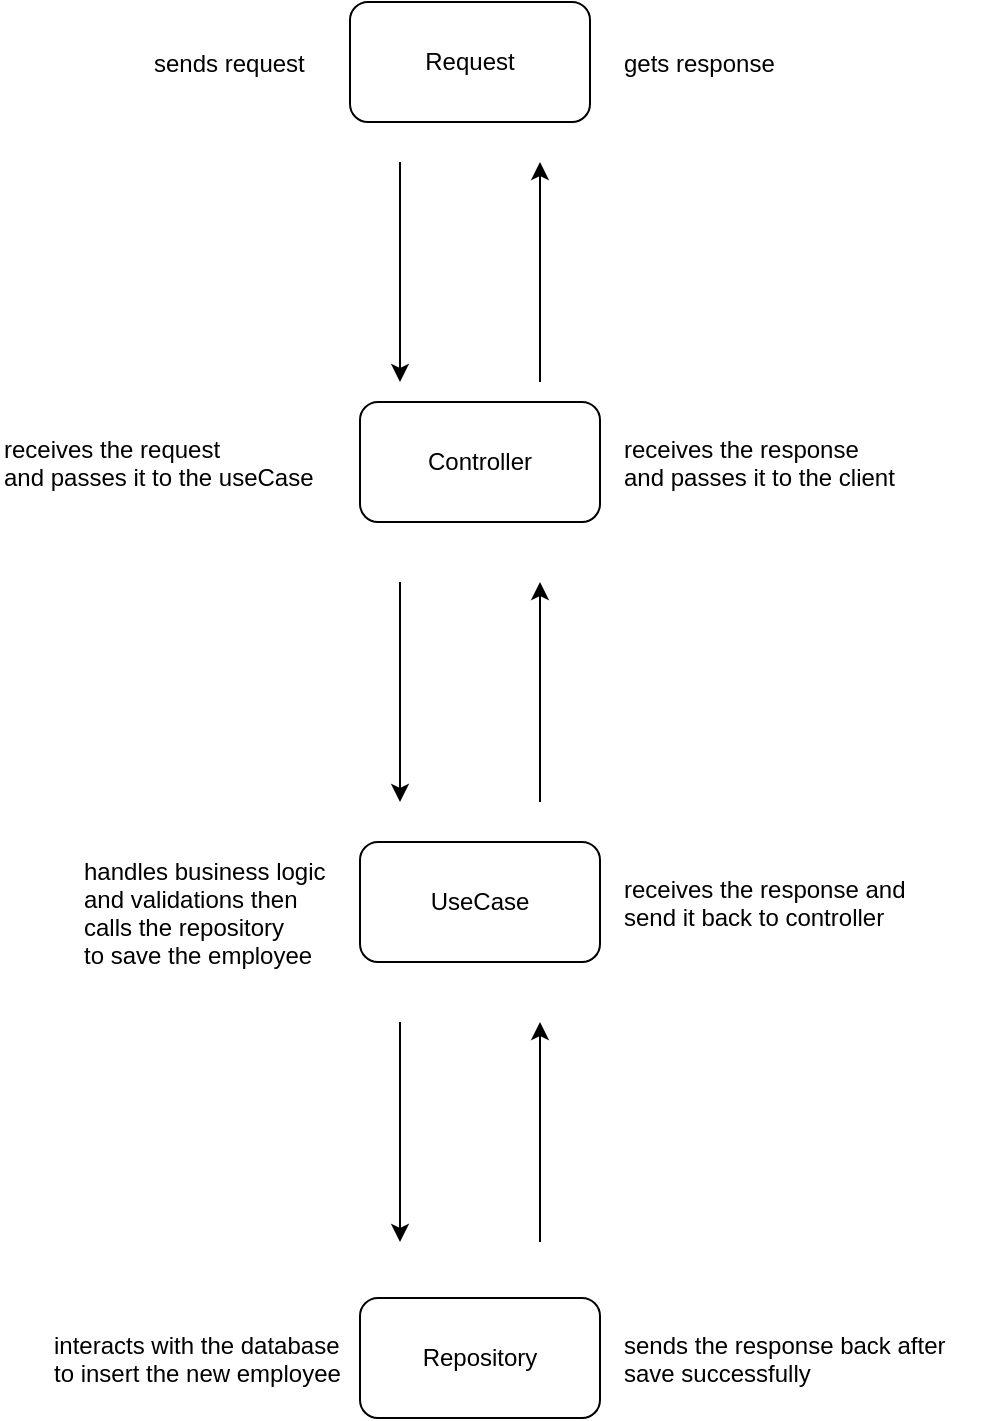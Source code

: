 <mxfile version="24.7.5">
  <diagram id="YQMBTw7fz82kIZ-HROJp" name="Page-1">
    <mxGraphModel dx="989" dy="577" grid="1" gridSize="10" guides="1" tooltips="1" connect="1" arrows="1" fold="1" page="1" pageScale="1" pageWidth="850" pageHeight="1100" math="0" shadow="0">
      <root>
        <mxCell id="0" />
        <mxCell id="1" parent="0" />
        <mxCell id="diKIgLYFMIX-dpYucBhf-1" value="Request" style="rounded=1;whiteSpace=wrap;html=1;" vertex="1" parent="1">
          <mxGeometry x="305" y="60" width="120" height="60" as="geometry" />
        </mxCell>
        <mxCell id="diKIgLYFMIX-dpYucBhf-3" value="Controller" style="rounded=1;whiteSpace=wrap;html=1;" vertex="1" parent="1">
          <mxGeometry x="310" y="260" width="120" height="60" as="geometry" />
        </mxCell>
        <mxCell id="diKIgLYFMIX-dpYucBhf-4" value="UseCase" style="rounded=1;whiteSpace=wrap;html=1;" vertex="1" parent="1">
          <mxGeometry x="310" y="480" width="120" height="60" as="geometry" />
        </mxCell>
        <mxCell id="diKIgLYFMIX-dpYucBhf-5" value="Repository" style="rounded=1;whiteSpace=wrap;html=1;" vertex="1" parent="1">
          <mxGeometry x="310" y="708" width="120" height="60" as="geometry" />
        </mxCell>
        <mxCell id="diKIgLYFMIX-dpYucBhf-6" value="sends request " style="text;align=left;verticalAlign=middle;resizable=0;points=[];autosize=1;strokeColor=none;fillColor=none;" vertex="1" parent="1">
          <mxGeometry x="205" y="75" width="100" height="30" as="geometry" />
        </mxCell>
        <mxCell id="diKIgLYFMIX-dpYucBhf-7" value="receives the request &#xa;and passes it to the useCase" style="text;align=left;verticalAlign=middle;resizable=0;points=[];autosize=1;strokeColor=none;fillColor=none;" vertex="1" parent="1">
          <mxGeometry x="130" y="270" width="180" height="40" as="geometry" />
        </mxCell>
        <mxCell id="diKIgLYFMIX-dpYucBhf-8" value="handles business logic&#xa;and validations then &#xa;calls the repository&#xa;to save the employee" style="text;align=left;verticalAlign=middle;resizable=0;points=[];autosize=1;strokeColor=none;fillColor=none;" vertex="1" parent="1">
          <mxGeometry x="170" y="480" width="140" height="70" as="geometry" />
        </mxCell>
        <mxCell id="diKIgLYFMIX-dpYucBhf-9" value="interacts with the database&#xa;to insert the new employee" style="text;align=left;verticalAlign=middle;resizable=0;points=[];autosize=1;strokeColor=none;fillColor=none;" vertex="1" parent="1">
          <mxGeometry x="155" y="718" width="170" height="40" as="geometry" />
        </mxCell>
        <mxCell id="diKIgLYFMIX-dpYucBhf-19" value="receives the response and&#xa;send it back to controller" style="text;align=left;verticalAlign=middle;resizable=0;points=[];autosize=1;strokeColor=none;fillColor=none;" vertex="1" parent="1">
          <mxGeometry x="440" y="490" width="160" height="40" as="geometry" />
        </mxCell>
        <mxCell id="diKIgLYFMIX-dpYucBhf-20" value="sends the response back after&#xa;save successfully" style="text;align=left;verticalAlign=middle;resizable=0;points=[];autosize=1;strokeColor=none;fillColor=none;" vertex="1" parent="1">
          <mxGeometry x="440" y="718" width="180" height="40" as="geometry" />
        </mxCell>
        <mxCell id="diKIgLYFMIX-dpYucBhf-23" value="receives the response&#xa;and passes it to the client" style="text;align=left;verticalAlign=middle;resizable=0;points=[];autosize=1;strokeColor=none;fillColor=none;" vertex="1" parent="1">
          <mxGeometry x="440" y="270" width="160" height="40" as="geometry" />
        </mxCell>
        <mxCell id="diKIgLYFMIX-dpYucBhf-24" value="gets response" style="text;align=left;verticalAlign=middle;resizable=0;points=[];autosize=1;strokeColor=none;fillColor=none;" vertex="1" parent="1">
          <mxGeometry x="440" y="75" width="100" height="30" as="geometry" />
        </mxCell>
        <mxCell id="diKIgLYFMIX-dpYucBhf-25" value="" style="endArrow=classic;html=1;rounded=0;" edge="1" parent="1">
          <mxGeometry width="50" height="50" relative="1" as="geometry">
            <mxPoint x="330" y="140" as="sourcePoint" />
            <mxPoint x="330" y="250" as="targetPoint" />
          </mxGeometry>
        </mxCell>
        <mxCell id="diKIgLYFMIX-dpYucBhf-27" value="" style="endArrow=classic;html=1;rounded=0;" edge="1" parent="1">
          <mxGeometry width="50" height="50" relative="1" as="geometry">
            <mxPoint x="330" y="350" as="sourcePoint" />
            <mxPoint x="330" y="460" as="targetPoint" />
          </mxGeometry>
        </mxCell>
        <mxCell id="diKIgLYFMIX-dpYucBhf-28" value="" style="endArrow=classic;html=1;rounded=0;" edge="1" parent="1">
          <mxGeometry width="50" height="50" relative="1" as="geometry">
            <mxPoint x="330" y="570" as="sourcePoint" />
            <mxPoint x="330" y="680" as="targetPoint" />
          </mxGeometry>
        </mxCell>
        <mxCell id="diKIgLYFMIX-dpYucBhf-29" value="" style="endArrow=classic;html=1;rounded=0;" edge="1" parent="1">
          <mxGeometry width="50" height="50" relative="1" as="geometry">
            <mxPoint x="400" y="680" as="sourcePoint" />
            <mxPoint x="400" y="570" as="targetPoint" />
          </mxGeometry>
        </mxCell>
        <mxCell id="diKIgLYFMIX-dpYucBhf-30" value="" style="endArrow=classic;html=1;rounded=0;" edge="1" parent="1">
          <mxGeometry width="50" height="50" relative="1" as="geometry">
            <mxPoint x="400" y="460" as="sourcePoint" />
            <mxPoint x="400" y="350" as="targetPoint" />
          </mxGeometry>
        </mxCell>
        <mxCell id="diKIgLYFMIX-dpYucBhf-31" value="" style="endArrow=classic;html=1;rounded=0;" edge="1" parent="1">
          <mxGeometry width="50" height="50" relative="1" as="geometry">
            <mxPoint x="400" y="250" as="sourcePoint" />
            <mxPoint x="400" y="140" as="targetPoint" />
          </mxGeometry>
        </mxCell>
      </root>
    </mxGraphModel>
  </diagram>
</mxfile>
